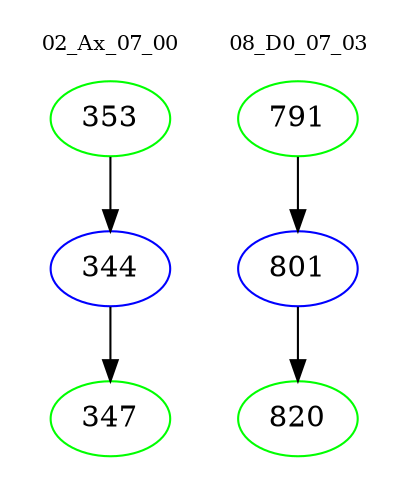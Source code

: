 digraph{
subgraph cluster_0 {
color = white
label = "02_Ax_07_00";
fontsize=10;
T0_353 [label="353", color="green"]
T0_353 -> T0_344 [color="black"]
T0_344 [label="344", color="blue"]
T0_344 -> T0_347 [color="black"]
T0_347 [label="347", color="green"]
}
subgraph cluster_1 {
color = white
label = "08_D0_07_03";
fontsize=10;
T1_791 [label="791", color="green"]
T1_791 -> T1_801 [color="black"]
T1_801 [label="801", color="blue"]
T1_801 -> T1_820 [color="black"]
T1_820 [label="820", color="green"]
}
}
